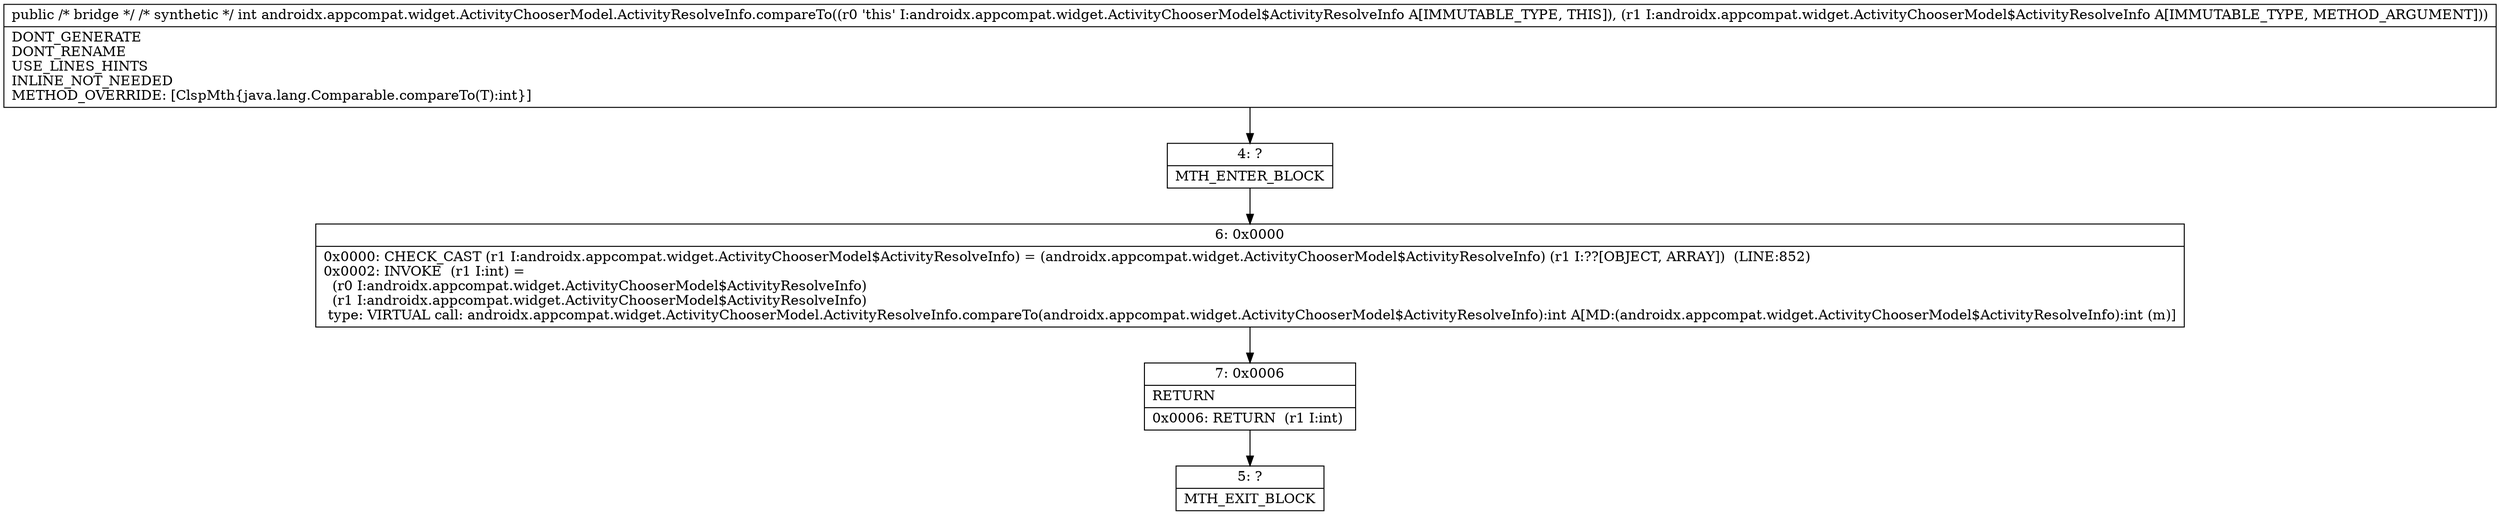 digraph "CFG forandroidx.appcompat.widget.ActivityChooserModel.ActivityResolveInfo.compareTo(Ljava\/lang\/Object;)I" {
Node_4 [shape=record,label="{4\:\ ?|MTH_ENTER_BLOCK\l}"];
Node_6 [shape=record,label="{6\:\ 0x0000|0x0000: CHECK_CAST (r1 I:androidx.appcompat.widget.ActivityChooserModel$ActivityResolveInfo) = (androidx.appcompat.widget.ActivityChooserModel$ActivityResolveInfo) (r1 I:??[OBJECT, ARRAY])  (LINE:852)\l0x0002: INVOKE  (r1 I:int) = \l  (r0 I:androidx.appcompat.widget.ActivityChooserModel$ActivityResolveInfo)\l  (r1 I:androidx.appcompat.widget.ActivityChooserModel$ActivityResolveInfo)\l type: VIRTUAL call: androidx.appcompat.widget.ActivityChooserModel.ActivityResolveInfo.compareTo(androidx.appcompat.widget.ActivityChooserModel$ActivityResolveInfo):int A[MD:(androidx.appcompat.widget.ActivityChooserModel$ActivityResolveInfo):int (m)]\l}"];
Node_7 [shape=record,label="{7\:\ 0x0006|RETURN\l|0x0006: RETURN  (r1 I:int) \l}"];
Node_5 [shape=record,label="{5\:\ ?|MTH_EXIT_BLOCK\l}"];
MethodNode[shape=record,label="{public \/* bridge *\/ \/* synthetic *\/ int androidx.appcompat.widget.ActivityChooserModel.ActivityResolveInfo.compareTo((r0 'this' I:androidx.appcompat.widget.ActivityChooserModel$ActivityResolveInfo A[IMMUTABLE_TYPE, THIS]), (r1 I:androidx.appcompat.widget.ActivityChooserModel$ActivityResolveInfo A[IMMUTABLE_TYPE, METHOD_ARGUMENT]))  | DONT_GENERATE\lDONT_RENAME\lUSE_LINES_HINTS\lINLINE_NOT_NEEDED\lMETHOD_OVERRIDE: [ClspMth\{java.lang.Comparable.compareTo(T):int\}]\l}"];
MethodNode -> Node_4;Node_4 -> Node_6;
Node_6 -> Node_7;
Node_7 -> Node_5;
}

